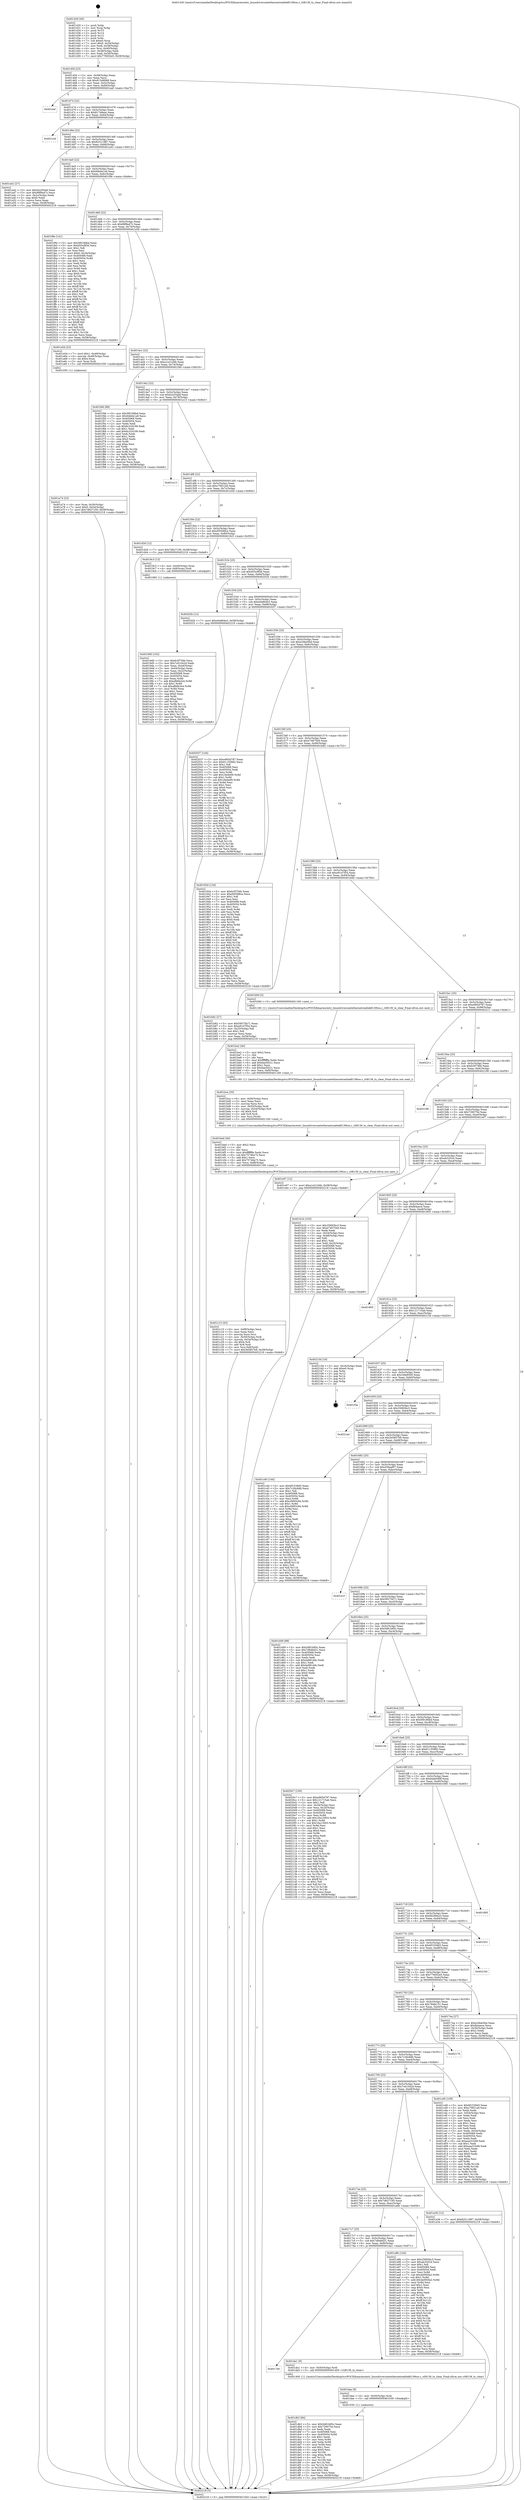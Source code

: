digraph "0x401430" {
  label = "0x401430 (/mnt/c/Users/mathe/Desktop/tcc/POCII/binaries/extr_linuxdriversnetethernetrealtek8139too.c_rtl8139_tx_clear_Final-ollvm.out::main(0))"
  labelloc = "t"
  node[shape=record]

  Entry [label="",width=0.3,height=0.3,shape=circle,fillcolor=black,style=filled]
  "0x40145d" [label="{
     0x40145d [23]\l
     | [instrs]\l
     &nbsp;&nbsp;0x40145d \<+3\>: mov -0x58(%rbp),%eax\l
     &nbsp;&nbsp;0x401460 \<+2\>: mov %eax,%ecx\l
     &nbsp;&nbsp;0x401462 \<+6\>: sub $0x813d9088,%ecx\l
     &nbsp;&nbsp;0x401468 \<+3\>: mov %eax,-0x5c(%rbp)\l
     &nbsp;&nbsp;0x40146b \<+3\>: mov %ecx,-0x60(%rbp)\l
     &nbsp;&nbsp;0x40146e \<+6\>: je 0000000000401eaf \<main+0xa7f\>\l
  }"]
  "0x401eaf" [label="{
     0x401eaf\l
  }", style=dashed]
  "0x401474" [label="{
     0x401474 [22]\l
     | [instrs]\l
     &nbsp;&nbsp;0x401474 \<+5\>: jmp 0000000000401479 \<main+0x49\>\l
     &nbsp;&nbsp;0x401479 \<+3\>: mov -0x5c(%rbp),%eax\l
     &nbsp;&nbsp;0x40147c \<+5\>: sub $0x81748eac,%eax\l
     &nbsp;&nbsp;0x401481 \<+3\>: mov %eax,-0x64(%rbp)\l
     &nbsp;&nbsp;0x401484 \<+6\>: je 00000000004021ed \<main+0xdbd\>\l
  }"]
  Exit [label="",width=0.3,height=0.3,shape=circle,fillcolor=black,style=filled,peripheries=2]
  "0x4021ed" [label="{
     0x4021ed\l
  }", style=dashed]
  "0x40148a" [label="{
     0x40148a [22]\l
     | [instrs]\l
     &nbsp;&nbsp;0x40148a \<+5\>: jmp 000000000040148f \<main+0x5f\>\l
     &nbsp;&nbsp;0x40148f \<+3\>: mov -0x5c(%rbp),%eax\l
     &nbsp;&nbsp;0x401492 \<+5\>: sub $0x82511987,%eax\l
     &nbsp;&nbsp;0x401497 \<+3\>: mov %eax,-0x68(%rbp)\l
     &nbsp;&nbsp;0x40149a \<+6\>: je 0000000000401a42 \<main+0x612\>\l
  }"]
  "0x401db3" [label="{
     0x401db3 [84]\l
     | [instrs]\l
     &nbsp;&nbsp;0x401db3 \<+5\>: mov $0x5d81b85c,%eax\l
     &nbsp;&nbsp;0x401db8 \<+5\>: mov $0x729075d,%ecx\l
     &nbsp;&nbsp;0x401dbd \<+2\>: xor %edx,%edx\l
     &nbsp;&nbsp;0x401dbf \<+7\>: mov 0x405068,%esi\l
     &nbsp;&nbsp;0x401dc6 \<+8\>: mov 0x405054,%r8d\l
     &nbsp;&nbsp;0x401dce \<+3\>: sub $0x1,%edx\l
     &nbsp;&nbsp;0x401dd1 \<+3\>: mov %esi,%r9d\l
     &nbsp;&nbsp;0x401dd4 \<+3\>: add %edx,%r9d\l
     &nbsp;&nbsp;0x401dd7 \<+4\>: imul %r9d,%esi\l
     &nbsp;&nbsp;0x401ddb \<+3\>: and $0x1,%esi\l
     &nbsp;&nbsp;0x401dde \<+3\>: cmp $0x0,%esi\l
     &nbsp;&nbsp;0x401de1 \<+4\>: sete %r10b\l
     &nbsp;&nbsp;0x401de5 \<+4\>: cmp $0xa,%r8d\l
     &nbsp;&nbsp;0x401de9 \<+4\>: setl %r11b\l
     &nbsp;&nbsp;0x401ded \<+3\>: mov %r10b,%bl\l
     &nbsp;&nbsp;0x401df0 \<+3\>: and %r11b,%bl\l
     &nbsp;&nbsp;0x401df3 \<+3\>: xor %r11b,%r10b\l
     &nbsp;&nbsp;0x401df6 \<+3\>: or %r10b,%bl\l
     &nbsp;&nbsp;0x401df9 \<+3\>: test $0x1,%bl\l
     &nbsp;&nbsp;0x401dfc \<+3\>: cmovne %ecx,%eax\l
     &nbsp;&nbsp;0x401dff \<+3\>: mov %eax,-0x58(%rbp)\l
     &nbsp;&nbsp;0x401e02 \<+5\>: jmp 0000000000402218 \<main+0xde8\>\l
  }"]
  "0x401a42" [label="{
     0x401a42 [27]\l
     | [instrs]\l
     &nbsp;&nbsp;0x401a42 \<+5\>: mov $0xb2cf34a8,%eax\l
     &nbsp;&nbsp;0x401a47 \<+5\>: mov $0x99f9a47c,%ecx\l
     &nbsp;&nbsp;0x401a4c \<+3\>: mov -0x2c(%rbp),%edx\l
     &nbsp;&nbsp;0x401a4f \<+3\>: cmp $0x0,%edx\l
     &nbsp;&nbsp;0x401a52 \<+3\>: cmove %ecx,%eax\l
     &nbsp;&nbsp;0x401a55 \<+3\>: mov %eax,-0x58(%rbp)\l
     &nbsp;&nbsp;0x401a58 \<+5\>: jmp 0000000000402218 \<main+0xde8\>\l
  }"]
  "0x4014a0" [label="{
     0x4014a0 [22]\l
     | [instrs]\l
     &nbsp;&nbsp;0x4014a0 \<+5\>: jmp 00000000004014a5 \<main+0x75\>\l
     &nbsp;&nbsp;0x4014a5 \<+3\>: mov -0x5c(%rbp),%eax\l
     &nbsp;&nbsp;0x4014a8 \<+5\>: sub $0x94b0e1a9,%eax\l
     &nbsp;&nbsp;0x4014ad \<+3\>: mov %eax,-0x6c(%rbp)\l
     &nbsp;&nbsp;0x4014b0 \<+6\>: je 0000000000401f9e \<main+0xb6e\>\l
  }"]
  "0x401daa" [label="{
     0x401daa [9]\l
     | [instrs]\l
     &nbsp;&nbsp;0x401daa \<+4\>: mov -0x50(%rbp),%rdi\l
     &nbsp;&nbsp;0x401dae \<+5\>: call 0000000000401030 \<free@plt\>\l
     | [calls]\l
     &nbsp;&nbsp;0x401030 \{1\} (unknown)\l
  }"]
  "0x401f9e" [label="{
     0x401f9e [141]\l
     | [instrs]\l
     &nbsp;&nbsp;0x401f9e \<+5\>: mov $0x5f0186bd,%eax\l
     &nbsp;&nbsp;0x401fa3 \<+5\>: mov $0xd55c9f3d,%ecx\l
     &nbsp;&nbsp;0x401fa8 \<+2\>: mov $0x1,%dl\l
     &nbsp;&nbsp;0x401faa \<+2\>: xor %esi,%esi\l
     &nbsp;&nbsp;0x401fac \<+7\>: movl $0x0,-0x34(%rbp)\l
     &nbsp;&nbsp;0x401fb3 \<+7\>: mov 0x405068,%edi\l
     &nbsp;&nbsp;0x401fba \<+8\>: mov 0x405054,%r8d\l
     &nbsp;&nbsp;0x401fc2 \<+3\>: sub $0x1,%esi\l
     &nbsp;&nbsp;0x401fc5 \<+3\>: mov %edi,%r9d\l
     &nbsp;&nbsp;0x401fc8 \<+3\>: add %esi,%r9d\l
     &nbsp;&nbsp;0x401fcb \<+4\>: imul %r9d,%edi\l
     &nbsp;&nbsp;0x401fcf \<+3\>: and $0x1,%edi\l
     &nbsp;&nbsp;0x401fd2 \<+3\>: cmp $0x0,%edi\l
     &nbsp;&nbsp;0x401fd5 \<+4\>: sete %r10b\l
     &nbsp;&nbsp;0x401fd9 \<+4\>: cmp $0xa,%r8d\l
     &nbsp;&nbsp;0x401fdd \<+4\>: setl %r11b\l
     &nbsp;&nbsp;0x401fe1 \<+3\>: mov %r10b,%bl\l
     &nbsp;&nbsp;0x401fe4 \<+3\>: xor $0xff,%bl\l
     &nbsp;&nbsp;0x401fe7 \<+3\>: mov %r11b,%r14b\l
     &nbsp;&nbsp;0x401fea \<+4\>: xor $0xff,%r14b\l
     &nbsp;&nbsp;0x401fee \<+3\>: xor $0x1,%dl\l
     &nbsp;&nbsp;0x401ff1 \<+3\>: mov %bl,%r15b\l
     &nbsp;&nbsp;0x401ff4 \<+4\>: and $0xff,%r15b\l
     &nbsp;&nbsp;0x401ff8 \<+3\>: and %dl,%r10b\l
     &nbsp;&nbsp;0x401ffb \<+3\>: mov %r14b,%r12b\l
     &nbsp;&nbsp;0x401ffe \<+4\>: and $0xff,%r12b\l
     &nbsp;&nbsp;0x402002 \<+3\>: and %dl,%r11b\l
     &nbsp;&nbsp;0x402005 \<+3\>: or %r10b,%r15b\l
     &nbsp;&nbsp;0x402008 \<+3\>: or %r11b,%r12b\l
     &nbsp;&nbsp;0x40200b \<+3\>: xor %r12b,%r15b\l
     &nbsp;&nbsp;0x40200e \<+3\>: or %r14b,%bl\l
     &nbsp;&nbsp;0x402011 \<+3\>: xor $0xff,%bl\l
     &nbsp;&nbsp;0x402014 \<+3\>: or $0x1,%dl\l
     &nbsp;&nbsp;0x402017 \<+2\>: and %dl,%bl\l
     &nbsp;&nbsp;0x402019 \<+3\>: or %bl,%r15b\l
     &nbsp;&nbsp;0x40201c \<+4\>: test $0x1,%r15b\l
     &nbsp;&nbsp;0x402020 \<+3\>: cmovne %ecx,%eax\l
     &nbsp;&nbsp;0x402023 \<+3\>: mov %eax,-0x58(%rbp)\l
     &nbsp;&nbsp;0x402026 \<+5\>: jmp 0000000000402218 \<main+0xde8\>\l
  }"]
  "0x4014b6" [label="{
     0x4014b6 [22]\l
     | [instrs]\l
     &nbsp;&nbsp;0x4014b6 \<+5\>: jmp 00000000004014bb \<main+0x8b\>\l
     &nbsp;&nbsp;0x4014bb \<+3\>: mov -0x5c(%rbp),%eax\l
     &nbsp;&nbsp;0x4014be \<+5\>: sub $0x99f9a47c,%eax\l
     &nbsp;&nbsp;0x4014c3 \<+3\>: mov %eax,-0x70(%rbp)\l
     &nbsp;&nbsp;0x4014c6 \<+6\>: je 0000000000401a5d \<main+0x62d\>\l
  }"]
  "0x4017e0" [label="{
     0x4017e0\l
  }", style=dashed]
  "0x401a5d" [label="{
     0x401a5d [23]\l
     | [instrs]\l
     &nbsp;&nbsp;0x401a5d \<+7\>: movl $0x1,-0x48(%rbp)\l
     &nbsp;&nbsp;0x401a64 \<+4\>: movslq -0x48(%rbp),%rax\l
     &nbsp;&nbsp;0x401a68 \<+4\>: shl $0x4,%rax\l
     &nbsp;&nbsp;0x401a6c \<+3\>: mov %rax,%rdi\l
     &nbsp;&nbsp;0x401a6f \<+5\>: call 0000000000401050 \<malloc@plt\>\l
     | [calls]\l
     &nbsp;&nbsp;0x401050 \{1\} (unknown)\l
  }"]
  "0x4014cc" [label="{
     0x4014cc [22]\l
     | [instrs]\l
     &nbsp;&nbsp;0x4014cc \<+5\>: jmp 00000000004014d1 \<main+0xa1\>\l
     &nbsp;&nbsp;0x4014d1 \<+3\>: mov -0x5c(%rbp),%eax\l
     &nbsp;&nbsp;0x4014d4 \<+5\>: sub $0xa1e21d4b,%eax\l
     &nbsp;&nbsp;0x4014d9 \<+3\>: mov %eax,-0x74(%rbp)\l
     &nbsp;&nbsp;0x4014dc \<+6\>: je 0000000000401f46 \<main+0xb16\>\l
  }"]
  "0x401da1" [label="{
     0x401da1 [9]\l
     | [instrs]\l
     &nbsp;&nbsp;0x401da1 \<+4\>: mov -0x50(%rbp),%rdi\l
     &nbsp;&nbsp;0x401da5 \<+5\>: call 0000000000401400 \<rtl8139_tx_clear\>\l
     | [calls]\l
     &nbsp;&nbsp;0x401400 \{1\} (/mnt/c/Users/mathe/Desktop/tcc/POCII/binaries/extr_linuxdriversnetethernetrealtek8139too.c_rtl8139_tx_clear_Final-ollvm.out::rtl8139_tx_clear)\l
  }"]
  "0x401f46" [label="{
     0x401f46 [88]\l
     | [instrs]\l
     &nbsp;&nbsp;0x401f46 \<+5\>: mov $0x5f0186bd,%eax\l
     &nbsp;&nbsp;0x401f4b \<+5\>: mov $0x94b0e1a9,%ecx\l
     &nbsp;&nbsp;0x401f50 \<+7\>: mov 0x405068,%edx\l
     &nbsp;&nbsp;0x401f57 \<+7\>: mov 0x405054,%esi\l
     &nbsp;&nbsp;0x401f5e \<+2\>: mov %edx,%edi\l
     &nbsp;&nbsp;0x401f60 \<+6\>: sub $0x6c32d199,%edi\l
     &nbsp;&nbsp;0x401f66 \<+3\>: sub $0x1,%edi\l
     &nbsp;&nbsp;0x401f69 \<+6\>: add $0x6c32d199,%edi\l
     &nbsp;&nbsp;0x401f6f \<+3\>: imul %edi,%edx\l
     &nbsp;&nbsp;0x401f72 \<+3\>: and $0x1,%edx\l
     &nbsp;&nbsp;0x401f75 \<+3\>: cmp $0x0,%edx\l
     &nbsp;&nbsp;0x401f78 \<+4\>: sete %r8b\l
     &nbsp;&nbsp;0x401f7c \<+3\>: cmp $0xa,%esi\l
     &nbsp;&nbsp;0x401f7f \<+4\>: setl %r9b\l
     &nbsp;&nbsp;0x401f83 \<+3\>: mov %r8b,%r10b\l
     &nbsp;&nbsp;0x401f86 \<+3\>: and %r9b,%r10b\l
     &nbsp;&nbsp;0x401f89 \<+3\>: xor %r9b,%r8b\l
     &nbsp;&nbsp;0x401f8c \<+3\>: or %r8b,%r10b\l
     &nbsp;&nbsp;0x401f8f \<+4\>: test $0x1,%r10b\l
     &nbsp;&nbsp;0x401f93 \<+3\>: cmovne %ecx,%eax\l
     &nbsp;&nbsp;0x401f96 \<+3\>: mov %eax,-0x58(%rbp)\l
     &nbsp;&nbsp;0x401f99 \<+5\>: jmp 0000000000402218 \<main+0xde8\>\l
  }"]
  "0x4014e2" [label="{
     0x4014e2 [22]\l
     | [instrs]\l
     &nbsp;&nbsp;0x4014e2 \<+5\>: jmp 00000000004014e7 \<main+0xb7\>\l
     &nbsp;&nbsp;0x4014e7 \<+3\>: mov -0x5c(%rbp),%eax\l
     &nbsp;&nbsp;0x4014ea \<+5\>: sub $0xb2cf34a8,%eax\l
     &nbsp;&nbsp;0x4014ef \<+3\>: mov %eax,-0x78(%rbp)\l
     &nbsp;&nbsp;0x4014f2 \<+6\>: je 0000000000401e13 \<main+0x9e3\>\l
  }"]
  "0x401c15" [label="{
     0x401c15 [43]\l
     | [instrs]\l
     &nbsp;&nbsp;0x401c15 \<+6\>: mov -0xf8(%rbp),%ecx\l
     &nbsp;&nbsp;0x401c1b \<+3\>: imul %eax,%ecx\l
     &nbsp;&nbsp;0x401c1e \<+3\>: movslq %ecx,%rsi\l
     &nbsp;&nbsp;0x401c21 \<+4\>: mov -0x50(%rbp),%rdi\l
     &nbsp;&nbsp;0x401c25 \<+4\>: movslq -0x54(%rbp),%r8\l
     &nbsp;&nbsp;0x401c29 \<+4\>: shl $0x4,%r8\l
     &nbsp;&nbsp;0x401c2d \<+3\>: add %r8,%rdi\l
     &nbsp;&nbsp;0x401c30 \<+4\>: mov %rsi,0x8(%rdi)\l
     &nbsp;&nbsp;0x401c34 \<+7\>: movl $0x3e5857b9,-0x58(%rbp)\l
     &nbsp;&nbsp;0x401c3b \<+5\>: jmp 0000000000402218 \<main+0xde8\>\l
  }"]
  "0x401e13" [label="{
     0x401e13\l
  }", style=dashed]
  "0x4014f8" [label="{
     0x4014f8 [22]\l
     | [instrs]\l
     &nbsp;&nbsp;0x4014f8 \<+5\>: jmp 00000000004014fd \<main+0xcd\>\l
     &nbsp;&nbsp;0x4014fd \<+3\>: mov -0x5c(%rbp),%eax\l
     &nbsp;&nbsp;0x401500 \<+5\>: sub $0xc79f21a9,%eax\l
     &nbsp;&nbsp;0x401505 \<+3\>: mov %eax,-0x7c(%rbp)\l
     &nbsp;&nbsp;0x401508 \<+6\>: je 0000000000401d3d \<main+0x90d\>\l
  }"]
  "0x401bed" [label="{
     0x401bed [40]\l
     | [instrs]\l
     &nbsp;&nbsp;0x401bed \<+5\>: mov $0x2,%ecx\l
     &nbsp;&nbsp;0x401bf2 \<+1\>: cltd\l
     &nbsp;&nbsp;0x401bf3 \<+2\>: idiv %ecx\l
     &nbsp;&nbsp;0x401bf5 \<+6\>: imul $0xfffffffe,%edx,%ecx\l
     &nbsp;&nbsp;0x401bfb \<+6\>: sub $0x75746a75,%ecx\l
     &nbsp;&nbsp;0x401c01 \<+3\>: add $0x1,%ecx\l
     &nbsp;&nbsp;0x401c04 \<+6\>: add $0x75746a75,%ecx\l
     &nbsp;&nbsp;0x401c0a \<+6\>: mov %ecx,-0xf8(%rbp)\l
     &nbsp;&nbsp;0x401c10 \<+5\>: call 0000000000401160 \<next_i\>\l
     | [calls]\l
     &nbsp;&nbsp;0x401160 \{1\} (/mnt/c/Users/mathe/Desktop/tcc/POCII/binaries/extr_linuxdriversnetethernetrealtek8139too.c_rtl8139_tx_clear_Final-ollvm.out::next_i)\l
  }"]
  "0x401d3d" [label="{
     0x401d3d [12]\l
     | [instrs]\l
     &nbsp;&nbsp;0x401d3d \<+7\>: movl $0x7d627195,-0x58(%rbp)\l
     &nbsp;&nbsp;0x401d44 \<+5\>: jmp 0000000000402218 \<main+0xde8\>\l
  }"]
  "0x40150e" [label="{
     0x40150e [22]\l
     | [instrs]\l
     &nbsp;&nbsp;0x40150e \<+5\>: jmp 0000000000401513 \<main+0xe3\>\l
     &nbsp;&nbsp;0x401513 \<+3\>: mov -0x5c(%rbp),%eax\l
     &nbsp;&nbsp;0x401516 \<+5\>: sub $0xd50588ce,%eax\l
     &nbsp;&nbsp;0x40151b \<+3\>: mov %eax,-0x80(%rbp)\l
     &nbsp;&nbsp;0x40151e \<+6\>: je 00000000004019c3 \<main+0x593\>\l
  }"]
  "0x401bca" [label="{
     0x401bca [35]\l
     | [instrs]\l
     &nbsp;&nbsp;0x401bca \<+6\>: mov -0xf4(%rbp),%ecx\l
     &nbsp;&nbsp;0x401bd0 \<+3\>: imul %eax,%ecx\l
     &nbsp;&nbsp;0x401bd3 \<+3\>: movslq %ecx,%rsi\l
     &nbsp;&nbsp;0x401bd6 \<+4\>: mov -0x50(%rbp),%rdi\l
     &nbsp;&nbsp;0x401bda \<+4\>: movslq -0x54(%rbp),%r8\l
     &nbsp;&nbsp;0x401bde \<+4\>: shl $0x4,%r8\l
     &nbsp;&nbsp;0x401be2 \<+3\>: add %r8,%rdi\l
     &nbsp;&nbsp;0x401be5 \<+3\>: mov %rsi,(%rdi)\l
     &nbsp;&nbsp;0x401be8 \<+5\>: call 0000000000401160 \<next_i\>\l
     | [calls]\l
     &nbsp;&nbsp;0x401160 \{1\} (/mnt/c/Users/mathe/Desktop/tcc/POCII/binaries/extr_linuxdriversnetethernetrealtek8139too.c_rtl8139_tx_clear_Final-ollvm.out::next_i)\l
  }"]
  "0x4019c3" [label="{
     0x4019c3 [13]\l
     | [instrs]\l
     &nbsp;&nbsp;0x4019c3 \<+4\>: mov -0x40(%rbp),%rax\l
     &nbsp;&nbsp;0x4019c7 \<+4\>: mov 0x8(%rax),%rdi\l
     &nbsp;&nbsp;0x4019cb \<+5\>: call 0000000000401060 \<atoi@plt\>\l
     | [calls]\l
     &nbsp;&nbsp;0x401060 \{1\} (unknown)\l
  }"]
  "0x401524" [label="{
     0x401524 [25]\l
     | [instrs]\l
     &nbsp;&nbsp;0x401524 \<+5\>: jmp 0000000000401529 \<main+0xf9\>\l
     &nbsp;&nbsp;0x401529 \<+3\>: mov -0x5c(%rbp),%eax\l
     &nbsp;&nbsp;0x40152c \<+5\>: sub $0xd55c9f3d,%eax\l
     &nbsp;&nbsp;0x401531 \<+6\>: mov %eax,-0x84(%rbp)\l
     &nbsp;&nbsp;0x401537 \<+6\>: je 000000000040202b \<main+0xbfb\>\l
  }"]
  "0x401ba2" [label="{
     0x401ba2 [40]\l
     | [instrs]\l
     &nbsp;&nbsp;0x401ba2 \<+5\>: mov $0x2,%ecx\l
     &nbsp;&nbsp;0x401ba7 \<+1\>: cltd\l
     &nbsp;&nbsp;0x401ba8 \<+2\>: idiv %ecx\l
     &nbsp;&nbsp;0x401baa \<+6\>: imul $0xfffffffe,%edx,%ecx\l
     &nbsp;&nbsp;0x401bb0 \<+6\>: add $0x6ae5f221,%ecx\l
     &nbsp;&nbsp;0x401bb6 \<+3\>: add $0x1,%ecx\l
     &nbsp;&nbsp;0x401bb9 \<+6\>: sub $0x6ae5f221,%ecx\l
     &nbsp;&nbsp;0x401bbf \<+6\>: mov %ecx,-0xf4(%rbp)\l
     &nbsp;&nbsp;0x401bc5 \<+5\>: call 0000000000401160 \<next_i\>\l
     | [calls]\l
     &nbsp;&nbsp;0x401160 \{1\} (/mnt/c/Users/mathe/Desktop/tcc/POCII/binaries/extr_linuxdriversnetethernetrealtek8139too.c_rtl8139_tx_clear_Final-ollvm.out::next_i)\l
  }"]
  "0x40202b" [label="{
     0x40202b [12]\l
     | [instrs]\l
     &nbsp;&nbsp;0x40202b \<+7\>: movl $0xe0a864e3,-0x58(%rbp)\l
     &nbsp;&nbsp;0x402032 \<+5\>: jmp 0000000000402218 \<main+0xde8\>\l
  }"]
  "0x40153d" [label="{
     0x40153d [25]\l
     | [instrs]\l
     &nbsp;&nbsp;0x40153d \<+5\>: jmp 0000000000401542 \<main+0x112\>\l
     &nbsp;&nbsp;0x401542 \<+3\>: mov -0x5c(%rbp),%eax\l
     &nbsp;&nbsp;0x401545 \<+5\>: sub $0xe0a864e3,%eax\l
     &nbsp;&nbsp;0x40154a \<+6\>: mov %eax,-0x88(%rbp)\l
     &nbsp;&nbsp;0x401550 \<+6\>: je 0000000000402037 \<main+0xc07\>\l
  }"]
  "0x4017c7" [label="{
     0x4017c7 [25]\l
     | [instrs]\l
     &nbsp;&nbsp;0x4017c7 \<+5\>: jmp 00000000004017cc \<main+0x39c\>\l
     &nbsp;&nbsp;0x4017cc \<+3\>: mov -0x5c(%rbp),%eax\l
     &nbsp;&nbsp;0x4017cf \<+5\>: sub $0x7d846d31,%eax\l
     &nbsp;&nbsp;0x4017d4 \<+6\>: mov %eax,-0xf0(%rbp)\l
     &nbsp;&nbsp;0x4017da \<+6\>: je 0000000000401da1 \<main+0x971\>\l
  }"]
  "0x402037" [label="{
     0x402037 [144]\l
     | [instrs]\l
     &nbsp;&nbsp;0x402037 \<+5\>: mov $0xe965d787,%eax\l
     &nbsp;&nbsp;0x40203c \<+5\>: mov $0x61155882,%ecx\l
     &nbsp;&nbsp;0x402041 \<+2\>: mov $0x1,%dl\l
     &nbsp;&nbsp;0x402043 \<+7\>: mov 0x405068,%esi\l
     &nbsp;&nbsp;0x40204a \<+7\>: mov 0x405054,%edi\l
     &nbsp;&nbsp;0x402051 \<+3\>: mov %esi,%r8d\l
     &nbsp;&nbsp;0x402054 \<+7\>: add $0x16ede69,%r8d\l
     &nbsp;&nbsp;0x40205b \<+4\>: sub $0x1,%r8d\l
     &nbsp;&nbsp;0x40205f \<+7\>: sub $0x16ede69,%r8d\l
     &nbsp;&nbsp;0x402066 \<+4\>: imul %r8d,%esi\l
     &nbsp;&nbsp;0x40206a \<+3\>: and $0x1,%esi\l
     &nbsp;&nbsp;0x40206d \<+3\>: cmp $0x0,%esi\l
     &nbsp;&nbsp;0x402070 \<+4\>: sete %r9b\l
     &nbsp;&nbsp;0x402074 \<+3\>: cmp $0xa,%edi\l
     &nbsp;&nbsp;0x402077 \<+4\>: setl %r10b\l
     &nbsp;&nbsp;0x40207b \<+3\>: mov %r9b,%r11b\l
     &nbsp;&nbsp;0x40207e \<+4\>: xor $0xff,%r11b\l
     &nbsp;&nbsp;0x402082 \<+3\>: mov %r10b,%bl\l
     &nbsp;&nbsp;0x402085 \<+3\>: xor $0xff,%bl\l
     &nbsp;&nbsp;0x402088 \<+3\>: xor $0x0,%dl\l
     &nbsp;&nbsp;0x40208b \<+3\>: mov %r11b,%r14b\l
     &nbsp;&nbsp;0x40208e \<+4\>: and $0x0,%r14b\l
     &nbsp;&nbsp;0x402092 \<+3\>: and %dl,%r9b\l
     &nbsp;&nbsp;0x402095 \<+3\>: mov %bl,%r15b\l
     &nbsp;&nbsp;0x402098 \<+4\>: and $0x0,%r15b\l
     &nbsp;&nbsp;0x40209c \<+3\>: and %dl,%r10b\l
     &nbsp;&nbsp;0x40209f \<+3\>: or %r9b,%r14b\l
     &nbsp;&nbsp;0x4020a2 \<+3\>: or %r10b,%r15b\l
     &nbsp;&nbsp;0x4020a5 \<+3\>: xor %r15b,%r14b\l
     &nbsp;&nbsp;0x4020a8 \<+3\>: or %bl,%r11b\l
     &nbsp;&nbsp;0x4020ab \<+4\>: xor $0xff,%r11b\l
     &nbsp;&nbsp;0x4020af \<+3\>: or $0x0,%dl\l
     &nbsp;&nbsp;0x4020b2 \<+3\>: and %dl,%r11b\l
     &nbsp;&nbsp;0x4020b5 \<+3\>: or %r11b,%r14b\l
     &nbsp;&nbsp;0x4020b8 \<+4\>: test $0x1,%r14b\l
     &nbsp;&nbsp;0x4020bc \<+3\>: cmovne %ecx,%eax\l
     &nbsp;&nbsp;0x4020bf \<+3\>: mov %eax,-0x58(%rbp)\l
     &nbsp;&nbsp;0x4020c2 \<+5\>: jmp 0000000000402218 \<main+0xde8\>\l
  }"]
  "0x401556" [label="{
     0x401556 [25]\l
     | [instrs]\l
     &nbsp;&nbsp;0x401556 \<+5\>: jmp 000000000040155b \<main+0x12b\>\l
     &nbsp;&nbsp;0x40155b \<+3\>: mov -0x5c(%rbp),%eax\l
     &nbsp;&nbsp;0x40155e \<+5\>: sub $0xe34be5bd,%eax\l
     &nbsp;&nbsp;0x401563 \<+6\>: mov %eax,-0x8c(%rbp)\l
     &nbsp;&nbsp;0x401569 \<+6\>: je 000000000040193d \<main+0x50d\>\l
  }"]
  "0x401a8b" [label="{
     0x401a8b [144]\l
     | [instrs]\l
     &nbsp;&nbsp;0x401a8b \<+5\>: mov $0x25693bc3,%eax\l
     &nbsp;&nbsp;0x401a90 \<+5\>: mov $0xab32024,%ecx\l
     &nbsp;&nbsp;0x401a95 \<+2\>: mov $0x1,%dl\l
     &nbsp;&nbsp;0x401a97 \<+7\>: mov 0x405068,%esi\l
     &nbsp;&nbsp;0x401a9e \<+7\>: mov 0x405054,%edi\l
     &nbsp;&nbsp;0x401aa5 \<+3\>: mov %esi,%r8d\l
     &nbsp;&nbsp;0x401aa8 \<+7\>: sub $0x4e092fa2,%r8d\l
     &nbsp;&nbsp;0x401aaf \<+4\>: sub $0x1,%r8d\l
     &nbsp;&nbsp;0x401ab3 \<+7\>: add $0x4e092fa2,%r8d\l
     &nbsp;&nbsp;0x401aba \<+4\>: imul %r8d,%esi\l
     &nbsp;&nbsp;0x401abe \<+3\>: and $0x1,%esi\l
     &nbsp;&nbsp;0x401ac1 \<+3\>: cmp $0x0,%esi\l
     &nbsp;&nbsp;0x401ac4 \<+4\>: sete %r9b\l
     &nbsp;&nbsp;0x401ac8 \<+3\>: cmp $0xa,%edi\l
     &nbsp;&nbsp;0x401acb \<+4\>: setl %r10b\l
     &nbsp;&nbsp;0x401acf \<+3\>: mov %r9b,%r11b\l
     &nbsp;&nbsp;0x401ad2 \<+4\>: xor $0xff,%r11b\l
     &nbsp;&nbsp;0x401ad6 \<+3\>: mov %r10b,%bl\l
     &nbsp;&nbsp;0x401ad9 \<+3\>: xor $0xff,%bl\l
     &nbsp;&nbsp;0x401adc \<+3\>: xor $0x0,%dl\l
     &nbsp;&nbsp;0x401adf \<+3\>: mov %r11b,%r14b\l
     &nbsp;&nbsp;0x401ae2 \<+4\>: and $0x0,%r14b\l
     &nbsp;&nbsp;0x401ae6 \<+3\>: and %dl,%r9b\l
     &nbsp;&nbsp;0x401ae9 \<+3\>: mov %bl,%r15b\l
     &nbsp;&nbsp;0x401aec \<+4\>: and $0x0,%r15b\l
     &nbsp;&nbsp;0x401af0 \<+3\>: and %dl,%r10b\l
     &nbsp;&nbsp;0x401af3 \<+3\>: or %r9b,%r14b\l
     &nbsp;&nbsp;0x401af6 \<+3\>: or %r10b,%r15b\l
     &nbsp;&nbsp;0x401af9 \<+3\>: xor %r15b,%r14b\l
     &nbsp;&nbsp;0x401afc \<+3\>: or %bl,%r11b\l
     &nbsp;&nbsp;0x401aff \<+4\>: xor $0xff,%r11b\l
     &nbsp;&nbsp;0x401b03 \<+3\>: or $0x0,%dl\l
     &nbsp;&nbsp;0x401b06 \<+3\>: and %dl,%r11b\l
     &nbsp;&nbsp;0x401b09 \<+3\>: or %r11b,%r14b\l
     &nbsp;&nbsp;0x401b0c \<+4\>: test $0x1,%r14b\l
     &nbsp;&nbsp;0x401b10 \<+3\>: cmovne %ecx,%eax\l
     &nbsp;&nbsp;0x401b13 \<+3\>: mov %eax,-0x58(%rbp)\l
     &nbsp;&nbsp;0x401b16 \<+5\>: jmp 0000000000402218 \<main+0xde8\>\l
  }"]
  "0x40193d" [label="{
     0x40193d [134]\l
     | [instrs]\l
     &nbsp;&nbsp;0x40193d \<+5\>: mov $0xfc5f756b,%eax\l
     &nbsp;&nbsp;0x401942 \<+5\>: mov $0xd50588ce,%ecx\l
     &nbsp;&nbsp;0x401947 \<+2\>: mov $0x1,%dl\l
     &nbsp;&nbsp;0x401949 \<+2\>: xor %esi,%esi\l
     &nbsp;&nbsp;0x40194b \<+7\>: mov 0x405068,%edi\l
     &nbsp;&nbsp;0x401952 \<+8\>: mov 0x405054,%r8d\l
     &nbsp;&nbsp;0x40195a \<+3\>: sub $0x1,%esi\l
     &nbsp;&nbsp;0x40195d \<+3\>: mov %edi,%r9d\l
     &nbsp;&nbsp;0x401960 \<+3\>: add %esi,%r9d\l
     &nbsp;&nbsp;0x401963 \<+4\>: imul %r9d,%edi\l
     &nbsp;&nbsp;0x401967 \<+3\>: and $0x1,%edi\l
     &nbsp;&nbsp;0x40196a \<+3\>: cmp $0x0,%edi\l
     &nbsp;&nbsp;0x40196d \<+4\>: sete %r10b\l
     &nbsp;&nbsp;0x401971 \<+4\>: cmp $0xa,%r8d\l
     &nbsp;&nbsp;0x401975 \<+4\>: setl %r11b\l
     &nbsp;&nbsp;0x401979 \<+3\>: mov %r10b,%bl\l
     &nbsp;&nbsp;0x40197c \<+3\>: xor $0xff,%bl\l
     &nbsp;&nbsp;0x40197f \<+3\>: mov %r11b,%r14b\l
     &nbsp;&nbsp;0x401982 \<+4\>: xor $0xff,%r14b\l
     &nbsp;&nbsp;0x401986 \<+3\>: xor $0x0,%dl\l
     &nbsp;&nbsp;0x401989 \<+3\>: mov %bl,%r15b\l
     &nbsp;&nbsp;0x40198c \<+4\>: and $0x0,%r15b\l
     &nbsp;&nbsp;0x401990 \<+3\>: and %dl,%r10b\l
     &nbsp;&nbsp;0x401993 \<+3\>: mov %r14b,%r12b\l
     &nbsp;&nbsp;0x401996 \<+4\>: and $0x0,%r12b\l
     &nbsp;&nbsp;0x40199a \<+3\>: and %dl,%r11b\l
     &nbsp;&nbsp;0x40199d \<+3\>: or %r10b,%r15b\l
     &nbsp;&nbsp;0x4019a0 \<+3\>: or %r11b,%r12b\l
     &nbsp;&nbsp;0x4019a3 \<+3\>: xor %r12b,%r15b\l
     &nbsp;&nbsp;0x4019a6 \<+3\>: or %r14b,%bl\l
     &nbsp;&nbsp;0x4019a9 \<+3\>: xor $0xff,%bl\l
     &nbsp;&nbsp;0x4019ac \<+3\>: or $0x0,%dl\l
     &nbsp;&nbsp;0x4019af \<+2\>: and %dl,%bl\l
     &nbsp;&nbsp;0x4019b1 \<+3\>: or %bl,%r15b\l
     &nbsp;&nbsp;0x4019b4 \<+4\>: test $0x1,%r15b\l
     &nbsp;&nbsp;0x4019b8 \<+3\>: cmovne %ecx,%eax\l
     &nbsp;&nbsp;0x4019bb \<+3\>: mov %eax,-0x58(%rbp)\l
     &nbsp;&nbsp;0x4019be \<+5\>: jmp 0000000000402218 \<main+0xde8\>\l
  }"]
  "0x40156f" [label="{
     0x40156f [25]\l
     | [instrs]\l
     &nbsp;&nbsp;0x40156f \<+5\>: jmp 0000000000401574 \<main+0x144\>\l
     &nbsp;&nbsp;0x401574 \<+3\>: mov -0x5c(%rbp),%eax\l
     &nbsp;&nbsp;0x401577 \<+5\>: sub $0xe74875d4,%eax\l
     &nbsp;&nbsp;0x40157c \<+6\>: mov %eax,-0x90(%rbp)\l
     &nbsp;&nbsp;0x401582 \<+6\>: je 0000000000401b82 \<main+0x752\>\l
  }"]
  "0x401a74" [label="{
     0x401a74 [23]\l
     | [instrs]\l
     &nbsp;&nbsp;0x401a74 \<+4\>: mov %rax,-0x50(%rbp)\l
     &nbsp;&nbsp;0x401a78 \<+7\>: movl $0x0,-0x54(%rbp)\l
     &nbsp;&nbsp;0x401a7f \<+7\>: movl $0x7d627195,-0x58(%rbp)\l
     &nbsp;&nbsp;0x401a86 \<+5\>: jmp 0000000000402218 \<main+0xde8\>\l
  }"]
  "0x401b82" [label="{
     0x401b82 [27]\l
     | [instrs]\l
     &nbsp;&nbsp;0x401b82 \<+5\>: mov $0x59575b71,%eax\l
     &nbsp;&nbsp;0x401b87 \<+5\>: mov $0xe91d7f54,%ecx\l
     &nbsp;&nbsp;0x401b8c \<+3\>: mov -0x25(%rbp),%dl\l
     &nbsp;&nbsp;0x401b8f \<+3\>: test $0x1,%dl\l
     &nbsp;&nbsp;0x401b92 \<+3\>: cmovne %ecx,%eax\l
     &nbsp;&nbsp;0x401b95 \<+3\>: mov %eax,-0x58(%rbp)\l
     &nbsp;&nbsp;0x401b98 \<+5\>: jmp 0000000000402218 \<main+0xde8\>\l
  }"]
  "0x401588" [label="{
     0x401588 [25]\l
     | [instrs]\l
     &nbsp;&nbsp;0x401588 \<+5\>: jmp 000000000040158d \<main+0x15d\>\l
     &nbsp;&nbsp;0x40158d \<+3\>: mov -0x5c(%rbp),%eax\l
     &nbsp;&nbsp;0x401590 \<+5\>: sub $0xe91d7f54,%eax\l
     &nbsp;&nbsp;0x401595 \<+6\>: mov %eax,-0x94(%rbp)\l
     &nbsp;&nbsp;0x40159b \<+6\>: je 0000000000401b9d \<main+0x76d\>\l
  }"]
  "0x4017ae" [label="{
     0x4017ae [25]\l
     | [instrs]\l
     &nbsp;&nbsp;0x4017ae \<+5\>: jmp 00000000004017b3 \<main+0x383\>\l
     &nbsp;&nbsp;0x4017b3 \<+3\>: mov -0x5c(%rbp),%eax\l
     &nbsp;&nbsp;0x4017b6 \<+5\>: sub $0x7d627195,%eax\l
     &nbsp;&nbsp;0x4017bb \<+6\>: mov %eax,-0xec(%rbp)\l
     &nbsp;&nbsp;0x4017c1 \<+6\>: je 0000000000401a8b \<main+0x65b\>\l
  }"]
  "0x401b9d" [label="{
     0x401b9d [5]\l
     | [instrs]\l
     &nbsp;&nbsp;0x401b9d \<+5\>: call 0000000000401160 \<next_i\>\l
     | [calls]\l
     &nbsp;&nbsp;0x401160 \{1\} (/mnt/c/Users/mathe/Desktop/tcc/POCII/binaries/extr_linuxdriversnetethernetrealtek8139too.c_rtl8139_tx_clear_Final-ollvm.out::next_i)\l
  }"]
  "0x4015a1" [label="{
     0x4015a1 [25]\l
     | [instrs]\l
     &nbsp;&nbsp;0x4015a1 \<+5\>: jmp 00000000004015a6 \<main+0x176\>\l
     &nbsp;&nbsp;0x4015a6 \<+3\>: mov -0x5c(%rbp),%eax\l
     &nbsp;&nbsp;0x4015a9 \<+5\>: sub $0xe965d787,%eax\l
     &nbsp;&nbsp;0x4015ae \<+6\>: mov %eax,-0x98(%rbp)\l
     &nbsp;&nbsp;0x4015b4 \<+6\>: je 0000000000402211 \<main+0xde1\>\l
  }"]
  "0x401a36" [label="{
     0x401a36 [12]\l
     | [instrs]\l
     &nbsp;&nbsp;0x401a36 \<+7\>: movl $0x82511987,-0x58(%rbp)\l
     &nbsp;&nbsp;0x401a3d \<+5\>: jmp 0000000000402218 \<main+0xde8\>\l
  }"]
  "0x402211" [label="{
     0x402211\l
  }", style=dashed]
  "0x4015ba" [label="{
     0x4015ba [25]\l
     | [instrs]\l
     &nbsp;&nbsp;0x4015ba \<+5\>: jmp 00000000004015bf \<main+0x18f\>\l
     &nbsp;&nbsp;0x4015bf \<+3\>: mov -0x5c(%rbp),%eax\l
     &nbsp;&nbsp;0x4015c2 \<+5\>: sub $0xfc5f756b,%eax\l
     &nbsp;&nbsp;0x4015c7 \<+6\>: mov %eax,-0x9c(%rbp)\l
     &nbsp;&nbsp;0x4015cd \<+6\>: je 0000000000402188 \<main+0xd58\>\l
  }"]
  "0x401795" [label="{
     0x401795 [25]\l
     | [instrs]\l
     &nbsp;&nbsp;0x401795 \<+5\>: jmp 000000000040179a \<main+0x36a\>\l
     &nbsp;&nbsp;0x40179a \<+3\>: mov -0x5c(%rbp),%eax\l
     &nbsp;&nbsp;0x40179d \<+5\>: sub $0x7c61042d,%eax\l
     &nbsp;&nbsp;0x4017a2 \<+6\>: mov %eax,-0xe8(%rbp)\l
     &nbsp;&nbsp;0x4017a8 \<+6\>: je 0000000000401a36 \<main+0x606\>\l
  }"]
  "0x402188" [label="{
     0x402188\l
  }", style=dashed]
  "0x4015d3" [label="{
     0x4015d3 [25]\l
     | [instrs]\l
     &nbsp;&nbsp;0x4015d3 \<+5\>: jmp 00000000004015d8 \<main+0x1a8\>\l
     &nbsp;&nbsp;0x4015d8 \<+3\>: mov -0x5c(%rbp),%eax\l
     &nbsp;&nbsp;0x4015db \<+5\>: sub $0x729075d,%eax\l
     &nbsp;&nbsp;0x4015e0 \<+6\>: mov %eax,-0xa0(%rbp)\l
     &nbsp;&nbsp;0x4015e6 \<+6\>: je 0000000000401e07 \<main+0x9d7\>\l
  }"]
  "0x401cd0" [label="{
     0x401cd0 [109]\l
     | [instrs]\l
     &nbsp;&nbsp;0x401cd0 \<+5\>: mov $0x6f1539d3,%eax\l
     &nbsp;&nbsp;0x401cd5 \<+5\>: mov $0xc79f21a9,%ecx\l
     &nbsp;&nbsp;0x401cda \<+2\>: xor %edx,%edx\l
     &nbsp;&nbsp;0x401cdc \<+3\>: mov -0x54(%rbp),%esi\l
     &nbsp;&nbsp;0x401cdf \<+2\>: mov %edx,%edi\l
     &nbsp;&nbsp;0x401ce1 \<+2\>: sub %esi,%edi\l
     &nbsp;&nbsp;0x401ce3 \<+2\>: mov %edx,%esi\l
     &nbsp;&nbsp;0x401ce5 \<+3\>: sub $0x1,%esi\l
     &nbsp;&nbsp;0x401ce8 \<+2\>: add %esi,%edi\l
     &nbsp;&nbsp;0x401cea \<+2\>: sub %edi,%edx\l
     &nbsp;&nbsp;0x401cec \<+3\>: mov %edx,-0x54(%rbp)\l
     &nbsp;&nbsp;0x401cef \<+7\>: mov 0x405068,%edx\l
     &nbsp;&nbsp;0x401cf6 \<+7\>: mov 0x405054,%esi\l
     &nbsp;&nbsp;0x401cfd \<+2\>: mov %edx,%edi\l
     &nbsp;&nbsp;0x401cff \<+6\>: sub $0xeaa31649,%edi\l
     &nbsp;&nbsp;0x401d05 \<+3\>: sub $0x1,%edi\l
     &nbsp;&nbsp;0x401d08 \<+6\>: add $0xeaa31649,%edi\l
     &nbsp;&nbsp;0x401d0e \<+3\>: imul %edi,%edx\l
     &nbsp;&nbsp;0x401d11 \<+3\>: and $0x1,%edx\l
     &nbsp;&nbsp;0x401d14 \<+3\>: cmp $0x0,%edx\l
     &nbsp;&nbsp;0x401d17 \<+4\>: sete %r8b\l
     &nbsp;&nbsp;0x401d1b \<+3\>: cmp $0xa,%esi\l
     &nbsp;&nbsp;0x401d1e \<+4\>: setl %r9b\l
     &nbsp;&nbsp;0x401d22 \<+3\>: mov %r8b,%r10b\l
     &nbsp;&nbsp;0x401d25 \<+3\>: and %r9b,%r10b\l
     &nbsp;&nbsp;0x401d28 \<+3\>: xor %r9b,%r8b\l
     &nbsp;&nbsp;0x401d2b \<+3\>: or %r8b,%r10b\l
     &nbsp;&nbsp;0x401d2e \<+4\>: test $0x1,%r10b\l
     &nbsp;&nbsp;0x401d32 \<+3\>: cmovne %ecx,%eax\l
     &nbsp;&nbsp;0x401d35 \<+3\>: mov %eax,-0x58(%rbp)\l
     &nbsp;&nbsp;0x401d38 \<+5\>: jmp 0000000000402218 \<main+0xde8\>\l
  }"]
  "0x401e07" [label="{
     0x401e07 [12]\l
     | [instrs]\l
     &nbsp;&nbsp;0x401e07 \<+7\>: movl $0xa1e21d4b,-0x58(%rbp)\l
     &nbsp;&nbsp;0x401e0e \<+5\>: jmp 0000000000402218 \<main+0xde8\>\l
  }"]
  "0x4015ec" [label="{
     0x4015ec [25]\l
     | [instrs]\l
     &nbsp;&nbsp;0x4015ec \<+5\>: jmp 00000000004015f1 \<main+0x1c1\>\l
     &nbsp;&nbsp;0x4015f1 \<+3\>: mov -0x5c(%rbp),%eax\l
     &nbsp;&nbsp;0x4015f4 \<+5\>: sub $0xab32024,%eax\l
     &nbsp;&nbsp;0x4015f9 \<+6\>: mov %eax,-0xa4(%rbp)\l
     &nbsp;&nbsp;0x4015ff \<+6\>: je 0000000000401b1b \<main+0x6eb\>\l
  }"]
  "0x40177c" [label="{
     0x40177c [25]\l
     | [instrs]\l
     &nbsp;&nbsp;0x40177c \<+5\>: jmp 0000000000401781 \<main+0x351\>\l
     &nbsp;&nbsp;0x401781 \<+3\>: mov -0x5c(%rbp),%eax\l
     &nbsp;&nbsp;0x401784 \<+5\>: sub $0x7c26c8db,%eax\l
     &nbsp;&nbsp;0x401789 \<+6\>: mov %eax,-0xe4(%rbp)\l
     &nbsp;&nbsp;0x40178f \<+6\>: je 0000000000401cd0 \<main+0x8a0\>\l
  }"]
  "0x401b1b" [label="{
     0x401b1b [103]\l
     | [instrs]\l
     &nbsp;&nbsp;0x401b1b \<+5\>: mov $0x25693bc3,%eax\l
     &nbsp;&nbsp;0x401b20 \<+5\>: mov $0xe74875d4,%ecx\l
     &nbsp;&nbsp;0x401b25 \<+2\>: xor %edx,%edx\l
     &nbsp;&nbsp;0x401b27 \<+3\>: mov -0x54(%rbp),%esi\l
     &nbsp;&nbsp;0x401b2a \<+3\>: cmp -0x48(%rbp),%esi\l
     &nbsp;&nbsp;0x401b2d \<+4\>: setl %dil\l
     &nbsp;&nbsp;0x401b31 \<+4\>: and $0x1,%dil\l
     &nbsp;&nbsp;0x401b35 \<+4\>: mov %dil,-0x25(%rbp)\l
     &nbsp;&nbsp;0x401b39 \<+7\>: mov 0x405068,%esi\l
     &nbsp;&nbsp;0x401b40 \<+8\>: mov 0x405054,%r8d\l
     &nbsp;&nbsp;0x401b48 \<+3\>: sub $0x1,%edx\l
     &nbsp;&nbsp;0x401b4b \<+3\>: mov %esi,%r9d\l
     &nbsp;&nbsp;0x401b4e \<+3\>: add %edx,%r9d\l
     &nbsp;&nbsp;0x401b51 \<+4\>: imul %r9d,%esi\l
     &nbsp;&nbsp;0x401b55 \<+3\>: and $0x1,%esi\l
     &nbsp;&nbsp;0x401b58 \<+3\>: cmp $0x0,%esi\l
     &nbsp;&nbsp;0x401b5b \<+4\>: sete %dil\l
     &nbsp;&nbsp;0x401b5f \<+4\>: cmp $0xa,%r8d\l
     &nbsp;&nbsp;0x401b63 \<+4\>: setl %r10b\l
     &nbsp;&nbsp;0x401b67 \<+3\>: mov %dil,%r11b\l
     &nbsp;&nbsp;0x401b6a \<+3\>: and %r10b,%r11b\l
     &nbsp;&nbsp;0x401b6d \<+3\>: xor %r10b,%dil\l
     &nbsp;&nbsp;0x401b70 \<+3\>: or %dil,%r11b\l
     &nbsp;&nbsp;0x401b73 \<+4\>: test $0x1,%r11b\l
     &nbsp;&nbsp;0x401b77 \<+3\>: cmovne %ecx,%eax\l
     &nbsp;&nbsp;0x401b7a \<+3\>: mov %eax,-0x58(%rbp)\l
     &nbsp;&nbsp;0x401b7d \<+5\>: jmp 0000000000402218 \<main+0xde8\>\l
  }"]
  "0x401605" [label="{
     0x401605 [25]\l
     | [instrs]\l
     &nbsp;&nbsp;0x401605 \<+5\>: jmp 000000000040160a \<main+0x1da\>\l
     &nbsp;&nbsp;0x40160a \<+3\>: mov -0x5c(%rbp),%eax\l
     &nbsp;&nbsp;0x40160d \<+5\>: sub $0xfb4aece,%eax\l
     &nbsp;&nbsp;0x401612 \<+6\>: mov %eax,-0xa8(%rbp)\l
     &nbsp;&nbsp;0x401618 \<+6\>: je 0000000000401805 \<main+0x3d5\>\l
  }"]
  "0x402170" [label="{
     0x402170\l
  }", style=dashed]
  "0x401805" [label="{
     0x401805\l
  }", style=dashed]
  "0x40161e" [label="{
     0x40161e [25]\l
     | [instrs]\l
     &nbsp;&nbsp;0x40161e \<+5\>: jmp 0000000000401623 \<main+0x1f3\>\l
     &nbsp;&nbsp;0x401623 \<+3\>: mov -0x5c(%rbp),%eax\l
     &nbsp;&nbsp;0x401626 \<+5\>: sub $0x121715ab,%eax\l
     &nbsp;&nbsp;0x40162b \<+6\>: mov %eax,-0xac(%rbp)\l
     &nbsp;&nbsp;0x401631 \<+6\>: je 000000000040215d \<main+0xd2d\>\l
  }"]
  "0x4019d0" [label="{
     0x4019d0 [102]\l
     | [instrs]\l
     &nbsp;&nbsp;0x4019d0 \<+5\>: mov $0xfc5f756b,%ecx\l
     &nbsp;&nbsp;0x4019d5 \<+5\>: mov $0x7c61042d,%edx\l
     &nbsp;&nbsp;0x4019da \<+3\>: mov %eax,-0x44(%rbp)\l
     &nbsp;&nbsp;0x4019dd \<+3\>: mov -0x44(%rbp),%eax\l
     &nbsp;&nbsp;0x4019e0 \<+3\>: mov %eax,-0x2c(%rbp)\l
     &nbsp;&nbsp;0x4019e3 \<+7\>: mov 0x405068,%eax\l
     &nbsp;&nbsp;0x4019ea \<+7\>: mov 0x405054,%esi\l
     &nbsp;&nbsp;0x4019f1 \<+3\>: mov %eax,%r8d\l
     &nbsp;&nbsp;0x4019f4 \<+7\>: add $0xafb6b2e4,%r8d\l
     &nbsp;&nbsp;0x4019fb \<+4\>: sub $0x1,%r8d\l
     &nbsp;&nbsp;0x4019ff \<+7\>: sub $0xafb6b2e4,%r8d\l
     &nbsp;&nbsp;0x401a06 \<+4\>: imul %r8d,%eax\l
     &nbsp;&nbsp;0x401a0a \<+3\>: and $0x1,%eax\l
     &nbsp;&nbsp;0x401a0d \<+3\>: cmp $0x0,%eax\l
     &nbsp;&nbsp;0x401a10 \<+4\>: sete %r9b\l
     &nbsp;&nbsp;0x401a14 \<+3\>: cmp $0xa,%esi\l
     &nbsp;&nbsp;0x401a17 \<+4\>: setl %r10b\l
     &nbsp;&nbsp;0x401a1b \<+3\>: mov %r9b,%r11b\l
     &nbsp;&nbsp;0x401a1e \<+3\>: and %r10b,%r11b\l
     &nbsp;&nbsp;0x401a21 \<+3\>: xor %r10b,%r9b\l
     &nbsp;&nbsp;0x401a24 \<+3\>: or %r9b,%r11b\l
     &nbsp;&nbsp;0x401a27 \<+4\>: test $0x1,%r11b\l
     &nbsp;&nbsp;0x401a2b \<+3\>: cmovne %edx,%ecx\l
     &nbsp;&nbsp;0x401a2e \<+3\>: mov %ecx,-0x58(%rbp)\l
     &nbsp;&nbsp;0x401a31 \<+5\>: jmp 0000000000402218 \<main+0xde8\>\l
  }"]
  "0x40215d" [label="{
     0x40215d [19]\l
     | [instrs]\l
     &nbsp;&nbsp;0x40215d \<+3\>: mov -0x24(%rbp),%eax\l
     &nbsp;&nbsp;0x402160 \<+7\>: add $0xe0,%rsp\l
     &nbsp;&nbsp;0x402167 \<+1\>: pop %rbx\l
     &nbsp;&nbsp;0x402168 \<+2\>: pop %r12\l
     &nbsp;&nbsp;0x40216a \<+2\>: pop %r14\l
     &nbsp;&nbsp;0x40216c \<+2\>: pop %r15\l
     &nbsp;&nbsp;0x40216e \<+1\>: pop %rbp\l
     &nbsp;&nbsp;0x40216f \<+1\>: ret\l
  }"]
  "0x401637" [label="{
     0x401637 [25]\l
     | [instrs]\l
     &nbsp;&nbsp;0x401637 \<+5\>: jmp 000000000040163c \<main+0x20c\>\l
     &nbsp;&nbsp;0x40163c \<+3\>: mov -0x5c(%rbp),%eax\l
     &nbsp;&nbsp;0x40163f \<+5\>: sub $0x1bfe8500,%eax\l
     &nbsp;&nbsp;0x401644 \<+6\>: mov %eax,-0xb0(%rbp)\l
     &nbsp;&nbsp;0x40164a \<+6\>: je 0000000000401f3a \<main+0xb0a\>\l
  }"]
  "0x401430" [label="{
     0x401430 [45]\l
     | [instrs]\l
     &nbsp;&nbsp;0x401430 \<+1\>: push %rbp\l
     &nbsp;&nbsp;0x401431 \<+3\>: mov %rsp,%rbp\l
     &nbsp;&nbsp;0x401434 \<+2\>: push %r15\l
     &nbsp;&nbsp;0x401436 \<+2\>: push %r14\l
     &nbsp;&nbsp;0x401438 \<+2\>: push %r12\l
     &nbsp;&nbsp;0x40143a \<+1\>: push %rbx\l
     &nbsp;&nbsp;0x40143b \<+7\>: sub $0xe0,%rsp\l
     &nbsp;&nbsp;0x401442 \<+7\>: movl $0x0,-0x34(%rbp)\l
     &nbsp;&nbsp;0x401449 \<+3\>: mov %edi,-0x38(%rbp)\l
     &nbsp;&nbsp;0x40144c \<+4\>: mov %rsi,-0x40(%rbp)\l
     &nbsp;&nbsp;0x401450 \<+3\>: mov -0x38(%rbp),%edi\l
     &nbsp;&nbsp;0x401453 \<+3\>: mov %edi,-0x30(%rbp)\l
     &nbsp;&nbsp;0x401456 \<+7\>: movl $0x776002e5,-0x58(%rbp)\l
  }"]
  "0x401f3a" [label="{
     0x401f3a\l
  }", style=dashed]
  "0x401650" [label="{
     0x401650 [25]\l
     | [instrs]\l
     &nbsp;&nbsp;0x401650 \<+5\>: jmp 0000000000401655 \<main+0x225\>\l
     &nbsp;&nbsp;0x401655 \<+3\>: mov -0x5c(%rbp),%eax\l
     &nbsp;&nbsp;0x401658 \<+5\>: sub $0x25693bc3,%eax\l
     &nbsp;&nbsp;0x40165d \<+6\>: mov %eax,-0xb4(%rbp)\l
     &nbsp;&nbsp;0x401663 \<+6\>: je 00000000004021a4 \<main+0xd74\>\l
  }"]
  "0x402218" [label="{
     0x402218 [5]\l
     | [instrs]\l
     &nbsp;&nbsp;0x402218 \<+5\>: jmp 000000000040145d \<main+0x2d\>\l
  }"]
  "0x4021a4" [label="{
     0x4021a4\l
  }", style=dashed]
  "0x401669" [label="{
     0x401669 [25]\l
     | [instrs]\l
     &nbsp;&nbsp;0x401669 \<+5\>: jmp 000000000040166e \<main+0x23e\>\l
     &nbsp;&nbsp;0x40166e \<+3\>: mov -0x5c(%rbp),%eax\l
     &nbsp;&nbsp;0x401671 \<+5\>: sub $0x3e5857b9,%eax\l
     &nbsp;&nbsp;0x401676 \<+6\>: mov %eax,-0xb8(%rbp)\l
     &nbsp;&nbsp;0x40167c \<+6\>: je 0000000000401c40 \<main+0x810\>\l
  }"]
  "0x401763" [label="{
     0x401763 [25]\l
     | [instrs]\l
     &nbsp;&nbsp;0x401763 \<+5\>: jmp 0000000000401768 \<main+0x338\>\l
     &nbsp;&nbsp;0x401768 \<+3\>: mov -0x5c(%rbp),%eax\l
     &nbsp;&nbsp;0x40176b \<+5\>: sub $0x784fa151,%eax\l
     &nbsp;&nbsp;0x401770 \<+6\>: mov %eax,-0xe0(%rbp)\l
     &nbsp;&nbsp;0x401776 \<+6\>: je 0000000000402170 \<main+0xd40\>\l
  }"]
  "0x401c40" [label="{
     0x401c40 [144]\l
     | [instrs]\l
     &nbsp;&nbsp;0x401c40 \<+5\>: mov $0x6f1539d3,%eax\l
     &nbsp;&nbsp;0x401c45 \<+5\>: mov $0x7c26c8db,%ecx\l
     &nbsp;&nbsp;0x401c4a \<+2\>: mov $0x1,%dl\l
     &nbsp;&nbsp;0x401c4c \<+7\>: mov 0x405068,%esi\l
     &nbsp;&nbsp;0x401c53 \<+7\>: mov 0x405054,%edi\l
     &nbsp;&nbsp;0x401c5a \<+3\>: mov %esi,%r8d\l
     &nbsp;&nbsp;0x401c5d \<+7\>: add $0xc0683c94,%r8d\l
     &nbsp;&nbsp;0x401c64 \<+4\>: sub $0x1,%r8d\l
     &nbsp;&nbsp;0x401c68 \<+7\>: sub $0xc0683c94,%r8d\l
     &nbsp;&nbsp;0x401c6f \<+4\>: imul %r8d,%esi\l
     &nbsp;&nbsp;0x401c73 \<+3\>: and $0x1,%esi\l
     &nbsp;&nbsp;0x401c76 \<+3\>: cmp $0x0,%esi\l
     &nbsp;&nbsp;0x401c79 \<+4\>: sete %r9b\l
     &nbsp;&nbsp;0x401c7d \<+3\>: cmp $0xa,%edi\l
     &nbsp;&nbsp;0x401c80 \<+4\>: setl %r10b\l
     &nbsp;&nbsp;0x401c84 \<+3\>: mov %r9b,%r11b\l
     &nbsp;&nbsp;0x401c87 \<+4\>: xor $0xff,%r11b\l
     &nbsp;&nbsp;0x401c8b \<+3\>: mov %r10b,%bl\l
     &nbsp;&nbsp;0x401c8e \<+3\>: xor $0xff,%bl\l
     &nbsp;&nbsp;0x401c91 \<+3\>: xor $0x1,%dl\l
     &nbsp;&nbsp;0x401c94 \<+3\>: mov %r11b,%r14b\l
     &nbsp;&nbsp;0x401c97 \<+4\>: and $0xff,%r14b\l
     &nbsp;&nbsp;0x401c9b \<+3\>: and %dl,%r9b\l
     &nbsp;&nbsp;0x401c9e \<+3\>: mov %bl,%r15b\l
     &nbsp;&nbsp;0x401ca1 \<+4\>: and $0xff,%r15b\l
     &nbsp;&nbsp;0x401ca5 \<+3\>: and %dl,%r10b\l
     &nbsp;&nbsp;0x401ca8 \<+3\>: or %r9b,%r14b\l
     &nbsp;&nbsp;0x401cab \<+3\>: or %r10b,%r15b\l
     &nbsp;&nbsp;0x401cae \<+3\>: xor %r15b,%r14b\l
     &nbsp;&nbsp;0x401cb1 \<+3\>: or %bl,%r11b\l
     &nbsp;&nbsp;0x401cb4 \<+4\>: xor $0xff,%r11b\l
     &nbsp;&nbsp;0x401cb8 \<+3\>: or $0x1,%dl\l
     &nbsp;&nbsp;0x401cbb \<+3\>: and %dl,%r11b\l
     &nbsp;&nbsp;0x401cbe \<+3\>: or %r11b,%r14b\l
     &nbsp;&nbsp;0x401cc1 \<+4\>: test $0x1,%r14b\l
     &nbsp;&nbsp;0x401cc5 \<+3\>: cmovne %ecx,%eax\l
     &nbsp;&nbsp;0x401cc8 \<+3\>: mov %eax,-0x58(%rbp)\l
     &nbsp;&nbsp;0x401ccb \<+5\>: jmp 0000000000402218 \<main+0xde8\>\l
  }"]
  "0x401682" [label="{
     0x401682 [25]\l
     | [instrs]\l
     &nbsp;&nbsp;0x401682 \<+5\>: jmp 0000000000401687 \<main+0x257\>\l
     &nbsp;&nbsp;0x401687 \<+3\>: mov -0x5c(%rbp),%eax\l
     &nbsp;&nbsp;0x40168a \<+5\>: sub $0x439aaf07,%eax\l
     &nbsp;&nbsp;0x40168f \<+6\>: mov %eax,-0xbc(%rbp)\l
     &nbsp;&nbsp;0x401695 \<+6\>: je 0000000000401e1f \<main+0x9ef\>\l
  }"]
  "0x4017ea" [label="{
     0x4017ea [27]\l
     | [instrs]\l
     &nbsp;&nbsp;0x4017ea \<+5\>: mov $0xe34be5bd,%eax\l
     &nbsp;&nbsp;0x4017ef \<+5\>: mov $0xfb4aece,%ecx\l
     &nbsp;&nbsp;0x4017f4 \<+3\>: mov -0x30(%rbp),%edx\l
     &nbsp;&nbsp;0x4017f7 \<+3\>: cmp $0x2,%edx\l
     &nbsp;&nbsp;0x4017fa \<+3\>: cmovne %ecx,%eax\l
     &nbsp;&nbsp;0x4017fd \<+3\>: mov %eax,-0x58(%rbp)\l
     &nbsp;&nbsp;0x401800 \<+5\>: jmp 0000000000402218 \<main+0xde8\>\l
  }"]
  "0x401e1f" [label="{
     0x401e1f\l
  }", style=dashed]
  "0x40169b" [label="{
     0x40169b [25]\l
     | [instrs]\l
     &nbsp;&nbsp;0x40169b \<+5\>: jmp 00000000004016a0 \<main+0x270\>\l
     &nbsp;&nbsp;0x4016a0 \<+3\>: mov -0x5c(%rbp),%eax\l
     &nbsp;&nbsp;0x4016a3 \<+5\>: sub $0x59575b71,%eax\l
     &nbsp;&nbsp;0x4016a8 \<+6\>: mov %eax,-0xc0(%rbp)\l
     &nbsp;&nbsp;0x4016ae \<+6\>: je 0000000000401d49 \<main+0x919\>\l
  }"]
  "0x40174a" [label="{
     0x40174a [25]\l
     | [instrs]\l
     &nbsp;&nbsp;0x40174a \<+5\>: jmp 000000000040174f \<main+0x31f\>\l
     &nbsp;&nbsp;0x40174f \<+3\>: mov -0x5c(%rbp),%eax\l
     &nbsp;&nbsp;0x401752 \<+5\>: sub $0x776002e5,%eax\l
     &nbsp;&nbsp;0x401757 \<+6\>: mov %eax,-0xdc(%rbp)\l
     &nbsp;&nbsp;0x40175d \<+6\>: je 00000000004017ea \<main+0x3ba\>\l
  }"]
  "0x401d49" [label="{
     0x401d49 [88]\l
     | [instrs]\l
     &nbsp;&nbsp;0x401d49 \<+5\>: mov $0x5d81b85c,%eax\l
     &nbsp;&nbsp;0x401d4e \<+5\>: mov $0x7d846d31,%ecx\l
     &nbsp;&nbsp;0x401d53 \<+7\>: mov 0x405068,%edx\l
     &nbsp;&nbsp;0x401d5a \<+7\>: mov 0x405054,%esi\l
     &nbsp;&nbsp;0x401d61 \<+2\>: mov %edx,%edi\l
     &nbsp;&nbsp;0x401d63 \<+6\>: sub $0x4a981ddc,%edi\l
     &nbsp;&nbsp;0x401d69 \<+3\>: sub $0x1,%edi\l
     &nbsp;&nbsp;0x401d6c \<+6\>: add $0x4a981ddc,%edi\l
     &nbsp;&nbsp;0x401d72 \<+3\>: imul %edi,%edx\l
     &nbsp;&nbsp;0x401d75 \<+3\>: and $0x1,%edx\l
     &nbsp;&nbsp;0x401d78 \<+3\>: cmp $0x0,%edx\l
     &nbsp;&nbsp;0x401d7b \<+4\>: sete %r8b\l
     &nbsp;&nbsp;0x401d7f \<+3\>: cmp $0xa,%esi\l
     &nbsp;&nbsp;0x401d82 \<+4\>: setl %r9b\l
     &nbsp;&nbsp;0x401d86 \<+3\>: mov %r8b,%r10b\l
     &nbsp;&nbsp;0x401d89 \<+3\>: and %r9b,%r10b\l
     &nbsp;&nbsp;0x401d8c \<+3\>: xor %r9b,%r8b\l
     &nbsp;&nbsp;0x401d8f \<+3\>: or %r8b,%r10b\l
     &nbsp;&nbsp;0x401d92 \<+4\>: test $0x1,%r10b\l
     &nbsp;&nbsp;0x401d96 \<+3\>: cmovne %ecx,%eax\l
     &nbsp;&nbsp;0x401d99 \<+3\>: mov %eax,-0x58(%rbp)\l
     &nbsp;&nbsp;0x401d9c \<+5\>: jmp 0000000000402218 \<main+0xde8\>\l
  }"]
  "0x4016b4" [label="{
     0x4016b4 [25]\l
     | [instrs]\l
     &nbsp;&nbsp;0x4016b4 \<+5\>: jmp 00000000004016b9 \<main+0x289\>\l
     &nbsp;&nbsp;0x4016b9 \<+3\>: mov -0x5c(%rbp),%eax\l
     &nbsp;&nbsp;0x4016bc \<+5\>: sub $0x5d81b85c,%eax\l
     &nbsp;&nbsp;0x4016c1 \<+6\>: mov %eax,-0xc4(%rbp)\l
     &nbsp;&nbsp;0x4016c7 \<+6\>: je 00000000004021cf \<main+0xd9f\>\l
  }"]
  "0x4021b0" [label="{
     0x4021b0\l
  }", style=dashed]
  "0x4021cf" [label="{
     0x4021cf\l
  }", style=dashed]
  "0x4016cd" [label="{
     0x4016cd [25]\l
     | [instrs]\l
     &nbsp;&nbsp;0x4016cd \<+5\>: jmp 00000000004016d2 \<main+0x2a2\>\l
     &nbsp;&nbsp;0x4016d2 \<+3\>: mov -0x5c(%rbp),%eax\l
     &nbsp;&nbsp;0x4016d5 \<+5\>: sub $0x5f0186bd,%eax\l
     &nbsp;&nbsp;0x4016da \<+6\>: mov %eax,-0xc8(%rbp)\l
     &nbsp;&nbsp;0x4016e0 \<+6\>: je 00000000004021fe \<main+0xdce\>\l
  }"]
  "0x401731" [label="{
     0x401731 [25]\l
     | [instrs]\l
     &nbsp;&nbsp;0x401731 \<+5\>: jmp 0000000000401736 \<main+0x306\>\l
     &nbsp;&nbsp;0x401736 \<+3\>: mov -0x5c(%rbp),%eax\l
     &nbsp;&nbsp;0x401739 \<+5\>: sub $0x6f1539d3,%eax\l
     &nbsp;&nbsp;0x40173e \<+6\>: mov %eax,-0xd8(%rbp)\l
     &nbsp;&nbsp;0x401744 \<+6\>: je 00000000004021b0 \<main+0xd80\>\l
  }"]
  "0x4021fe" [label="{
     0x4021fe\l
  }", style=dashed]
  "0x4016e6" [label="{
     0x4016e6 [25]\l
     | [instrs]\l
     &nbsp;&nbsp;0x4016e6 \<+5\>: jmp 00000000004016eb \<main+0x2bb\>\l
     &nbsp;&nbsp;0x4016eb \<+3\>: mov -0x5c(%rbp),%eax\l
     &nbsp;&nbsp;0x4016ee \<+5\>: sub $0x61155882,%eax\l
     &nbsp;&nbsp;0x4016f3 \<+6\>: mov %eax,-0xcc(%rbp)\l
     &nbsp;&nbsp;0x4016f9 \<+6\>: je 00000000004020c7 \<main+0xc97\>\l
  }"]
  "0x401931" [label="{
     0x401931\l
  }", style=dashed]
  "0x4020c7" [label="{
     0x4020c7 [150]\l
     | [instrs]\l
     &nbsp;&nbsp;0x4020c7 \<+5\>: mov $0xe965d787,%eax\l
     &nbsp;&nbsp;0x4020cc \<+5\>: mov $0x121715ab,%ecx\l
     &nbsp;&nbsp;0x4020d1 \<+2\>: mov $0x1,%dl\l
     &nbsp;&nbsp;0x4020d3 \<+3\>: mov -0x34(%rbp),%esi\l
     &nbsp;&nbsp;0x4020d6 \<+3\>: mov %esi,-0x24(%rbp)\l
     &nbsp;&nbsp;0x4020d9 \<+7\>: mov 0x405068,%esi\l
     &nbsp;&nbsp;0x4020e0 \<+7\>: mov 0x405054,%edi\l
     &nbsp;&nbsp;0x4020e7 \<+3\>: mov %esi,%r8d\l
     &nbsp;&nbsp;0x4020ea \<+7\>: add $0x16a13003,%r8d\l
     &nbsp;&nbsp;0x4020f1 \<+4\>: sub $0x1,%r8d\l
     &nbsp;&nbsp;0x4020f5 \<+7\>: sub $0x16a13003,%r8d\l
     &nbsp;&nbsp;0x4020fc \<+4\>: imul %r8d,%esi\l
     &nbsp;&nbsp;0x402100 \<+3\>: and $0x1,%esi\l
     &nbsp;&nbsp;0x402103 \<+3\>: cmp $0x0,%esi\l
     &nbsp;&nbsp;0x402106 \<+4\>: sete %r9b\l
     &nbsp;&nbsp;0x40210a \<+3\>: cmp $0xa,%edi\l
     &nbsp;&nbsp;0x40210d \<+4\>: setl %r10b\l
     &nbsp;&nbsp;0x402111 \<+3\>: mov %r9b,%r11b\l
     &nbsp;&nbsp;0x402114 \<+4\>: xor $0xff,%r11b\l
     &nbsp;&nbsp;0x402118 \<+3\>: mov %r10b,%bl\l
     &nbsp;&nbsp;0x40211b \<+3\>: xor $0xff,%bl\l
     &nbsp;&nbsp;0x40211e \<+3\>: xor $0x1,%dl\l
     &nbsp;&nbsp;0x402121 \<+3\>: mov %r11b,%r14b\l
     &nbsp;&nbsp;0x402124 \<+4\>: and $0xff,%r14b\l
     &nbsp;&nbsp;0x402128 \<+3\>: and %dl,%r9b\l
     &nbsp;&nbsp;0x40212b \<+3\>: mov %bl,%r15b\l
     &nbsp;&nbsp;0x40212e \<+4\>: and $0xff,%r15b\l
     &nbsp;&nbsp;0x402132 \<+3\>: and %dl,%r10b\l
     &nbsp;&nbsp;0x402135 \<+3\>: or %r9b,%r14b\l
     &nbsp;&nbsp;0x402138 \<+3\>: or %r10b,%r15b\l
     &nbsp;&nbsp;0x40213b \<+3\>: xor %r15b,%r14b\l
     &nbsp;&nbsp;0x40213e \<+3\>: or %bl,%r11b\l
     &nbsp;&nbsp;0x402141 \<+4\>: xor $0xff,%r11b\l
     &nbsp;&nbsp;0x402145 \<+3\>: or $0x1,%dl\l
     &nbsp;&nbsp;0x402148 \<+3\>: and %dl,%r11b\l
     &nbsp;&nbsp;0x40214b \<+3\>: or %r11b,%r14b\l
     &nbsp;&nbsp;0x40214e \<+4\>: test $0x1,%r14b\l
     &nbsp;&nbsp;0x402152 \<+3\>: cmovne %ecx,%eax\l
     &nbsp;&nbsp;0x402155 \<+3\>: mov %eax,-0x58(%rbp)\l
     &nbsp;&nbsp;0x402158 \<+5\>: jmp 0000000000402218 \<main+0xde8\>\l
  }"]
  "0x4016ff" [label="{
     0x4016ff [25]\l
     | [instrs]\l
     &nbsp;&nbsp;0x4016ff \<+5\>: jmp 0000000000401704 \<main+0x2d4\>\l
     &nbsp;&nbsp;0x401704 \<+3\>: mov -0x5c(%rbp),%eax\l
     &nbsp;&nbsp;0x401707 \<+5\>: sub $0x6abb589f,%eax\l
     &nbsp;&nbsp;0x40170c \<+6\>: mov %eax,-0xd0(%rbp)\l
     &nbsp;&nbsp;0x401712 \<+6\>: je 0000000000401895 \<main+0x465\>\l
  }"]
  "0x401718" [label="{
     0x401718 [25]\l
     | [instrs]\l
     &nbsp;&nbsp;0x401718 \<+5\>: jmp 000000000040171d \<main+0x2ed\>\l
     &nbsp;&nbsp;0x40171d \<+3\>: mov -0x5c(%rbp),%eax\l
     &nbsp;&nbsp;0x401720 \<+5\>: sub $0x6b299a23,%eax\l
     &nbsp;&nbsp;0x401725 \<+6\>: mov %eax,-0xd4(%rbp)\l
     &nbsp;&nbsp;0x40172b \<+6\>: je 0000000000401931 \<main+0x501\>\l
  }"]
  "0x401895" [label="{
     0x401895\l
  }", style=dashed]
  Entry -> "0x401430" [label=" 1"]
  "0x40145d" -> "0x401eaf" [label=" 0"]
  "0x40145d" -> "0x401474" [label=" 25"]
  "0x40215d" -> Exit [label=" 1"]
  "0x401474" -> "0x4021ed" [label=" 0"]
  "0x401474" -> "0x40148a" [label=" 25"]
  "0x4020c7" -> "0x402218" [label=" 1"]
  "0x40148a" -> "0x401a42" [label=" 1"]
  "0x40148a" -> "0x4014a0" [label=" 24"]
  "0x402037" -> "0x402218" [label=" 1"]
  "0x4014a0" -> "0x401f9e" [label=" 1"]
  "0x4014a0" -> "0x4014b6" [label=" 23"]
  "0x40202b" -> "0x402218" [label=" 1"]
  "0x4014b6" -> "0x401a5d" [label=" 1"]
  "0x4014b6" -> "0x4014cc" [label=" 22"]
  "0x401f9e" -> "0x402218" [label=" 1"]
  "0x4014cc" -> "0x401f46" [label=" 1"]
  "0x4014cc" -> "0x4014e2" [label=" 21"]
  "0x401f46" -> "0x402218" [label=" 1"]
  "0x4014e2" -> "0x401e13" [label=" 0"]
  "0x4014e2" -> "0x4014f8" [label=" 21"]
  "0x401db3" -> "0x402218" [label=" 1"]
  "0x4014f8" -> "0x401d3d" [label=" 1"]
  "0x4014f8" -> "0x40150e" [label=" 20"]
  "0x401daa" -> "0x401db3" [label=" 1"]
  "0x40150e" -> "0x4019c3" [label=" 1"]
  "0x40150e" -> "0x401524" [label=" 19"]
  "0x401da1" -> "0x401daa" [label=" 1"]
  "0x401524" -> "0x40202b" [label=" 1"]
  "0x401524" -> "0x40153d" [label=" 18"]
  "0x4017c7" -> "0x4017e0" [label=" 0"]
  "0x40153d" -> "0x402037" [label=" 1"]
  "0x40153d" -> "0x401556" [label=" 17"]
  "0x4017c7" -> "0x401da1" [label=" 1"]
  "0x401556" -> "0x40193d" [label=" 1"]
  "0x401556" -> "0x40156f" [label=" 16"]
  "0x401e07" -> "0x402218" [label=" 1"]
  "0x40156f" -> "0x401b82" [label=" 2"]
  "0x40156f" -> "0x401588" [label=" 14"]
  "0x401d3d" -> "0x402218" [label=" 1"]
  "0x401588" -> "0x401b9d" [label=" 1"]
  "0x401588" -> "0x4015a1" [label=" 13"]
  "0x401cd0" -> "0x402218" [label=" 1"]
  "0x4015a1" -> "0x402211" [label=" 0"]
  "0x4015a1" -> "0x4015ba" [label=" 13"]
  "0x401c40" -> "0x402218" [label=" 1"]
  "0x4015ba" -> "0x402188" [label=" 0"]
  "0x4015ba" -> "0x4015d3" [label=" 13"]
  "0x401bed" -> "0x401c15" [label=" 1"]
  "0x4015d3" -> "0x401e07" [label=" 1"]
  "0x4015d3" -> "0x4015ec" [label=" 12"]
  "0x401bca" -> "0x401bed" [label=" 1"]
  "0x4015ec" -> "0x401b1b" [label=" 2"]
  "0x4015ec" -> "0x401605" [label=" 10"]
  "0x401b9d" -> "0x401ba2" [label=" 1"]
  "0x401605" -> "0x401805" [label=" 0"]
  "0x401605" -> "0x40161e" [label=" 10"]
  "0x401b82" -> "0x402218" [label=" 2"]
  "0x40161e" -> "0x40215d" [label=" 1"]
  "0x40161e" -> "0x401637" [label=" 9"]
  "0x401a8b" -> "0x402218" [label=" 2"]
  "0x401637" -> "0x401f3a" [label=" 0"]
  "0x401637" -> "0x401650" [label=" 9"]
  "0x4017ae" -> "0x4017c7" [label=" 1"]
  "0x401650" -> "0x4021a4" [label=" 0"]
  "0x401650" -> "0x401669" [label=" 9"]
  "0x4017ae" -> "0x401a8b" [label=" 2"]
  "0x401669" -> "0x401c40" [label=" 1"]
  "0x401669" -> "0x401682" [label=" 8"]
  "0x401d49" -> "0x402218" [label=" 1"]
  "0x401682" -> "0x401e1f" [label=" 0"]
  "0x401682" -> "0x40169b" [label=" 8"]
  "0x401a74" -> "0x402218" [label=" 1"]
  "0x40169b" -> "0x401d49" [label=" 1"]
  "0x40169b" -> "0x4016b4" [label=" 7"]
  "0x401a42" -> "0x402218" [label=" 1"]
  "0x4016b4" -> "0x4021cf" [label=" 0"]
  "0x4016b4" -> "0x4016cd" [label=" 7"]
  "0x401a36" -> "0x402218" [label=" 1"]
  "0x4016cd" -> "0x4021fe" [label=" 0"]
  "0x4016cd" -> "0x4016e6" [label=" 7"]
  "0x401795" -> "0x401a36" [label=" 1"]
  "0x4016e6" -> "0x4020c7" [label=" 1"]
  "0x4016e6" -> "0x4016ff" [label=" 6"]
  "0x401c15" -> "0x402218" [label=" 1"]
  "0x4016ff" -> "0x401895" [label=" 0"]
  "0x4016ff" -> "0x401718" [label=" 6"]
  "0x40177c" -> "0x401795" [label=" 4"]
  "0x401718" -> "0x401931" [label=" 0"]
  "0x401718" -> "0x401731" [label=" 6"]
  "0x401795" -> "0x4017ae" [label=" 3"]
  "0x401731" -> "0x4021b0" [label=" 0"]
  "0x401731" -> "0x40174a" [label=" 6"]
  "0x401a5d" -> "0x401a74" [label=" 1"]
  "0x40174a" -> "0x4017ea" [label=" 1"]
  "0x40174a" -> "0x401763" [label=" 5"]
  "0x4017ea" -> "0x402218" [label=" 1"]
  "0x401430" -> "0x40145d" [label=" 1"]
  "0x402218" -> "0x40145d" [label=" 24"]
  "0x40193d" -> "0x402218" [label=" 1"]
  "0x4019c3" -> "0x4019d0" [label=" 1"]
  "0x4019d0" -> "0x402218" [label=" 1"]
  "0x401b1b" -> "0x402218" [label=" 2"]
  "0x401763" -> "0x402170" [label=" 0"]
  "0x401763" -> "0x40177c" [label=" 5"]
  "0x401ba2" -> "0x401bca" [label=" 1"]
  "0x40177c" -> "0x401cd0" [label=" 1"]
}
